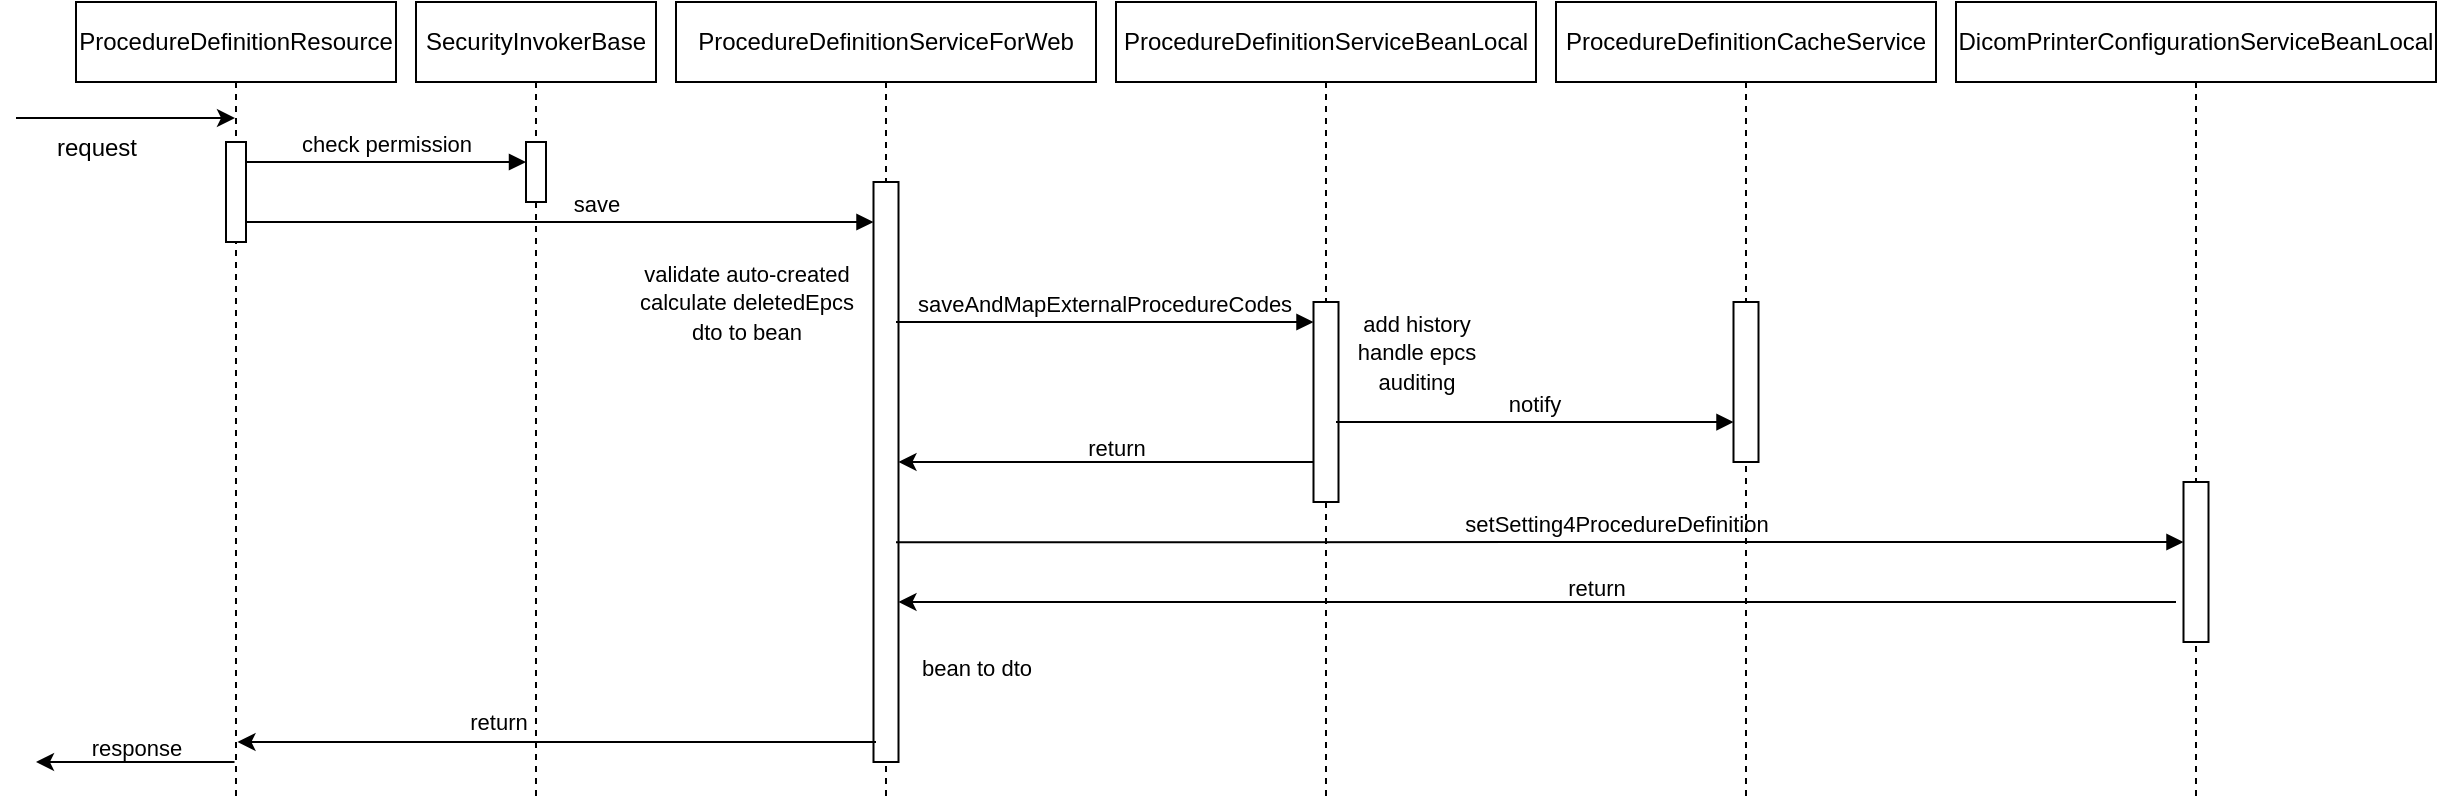 <mxfile version="24.0.2" type="github">
  <diagram name="Page-1" id="2YBvvXClWsGukQMizWep">
    <mxGraphModel dx="1434" dy="746" grid="1" gridSize="10" guides="1" tooltips="1" connect="1" arrows="1" fold="1" page="1" pageScale="1" pageWidth="850" pageHeight="1100" math="0" shadow="0">
      <root>
        <mxCell id="0" />
        <mxCell id="1" parent="0" />
        <mxCell id="aM9ryv3xv72pqoxQDRHE-1" value="ProcedureDefinitionResource" style="shape=umlLifeline;perimeter=lifelinePerimeter;whiteSpace=wrap;html=1;container=0;dropTarget=0;collapsible=0;recursiveResize=0;outlineConnect=0;portConstraint=eastwest;newEdgeStyle={&quot;edgeStyle&quot;:&quot;elbowEdgeStyle&quot;,&quot;elbow&quot;:&quot;vertical&quot;,&quot;curved&quot;:0,&quot;rounded&quot;:0};labelBackgroundColor=none;" parent="1" vertex="1">
          <mxGeometry x="70" y="40" width="160" height="400" as="geometry" />
        </mxCell>
        <mxCell id="rU2qVYTwLn9NQLsQRafG-12" value="" style="html=1;points=[];perimeter=orthogonalPerimeter;outlineConnect=0;targetShapes=umlLifeline;portConstraint=eastwest;newEdgeStyle={&quot;edgeStyle&quot;:&quot;elbowEdgeStyle&quot;,&quot;elbow&quot;:&quot;vertical&quot;,&quot;curved&quot;:0,&quot;rounded&quot;:0};labelBackgroundColor=none;" vertex="1" parent="aM9ryv3xv72pqoxQDRHE-1">
          <mxGeometry x="75" y="70" width="10" height="50" as="geometry" />
        </mxCell>
        <mxCell id="aM9ryv3xv72pqoxQDRHE-5" value="ProcedureDefinitionServiceForWeb" style="shape=umlLifeline;perimeter=lifelinePerimeter;whiteSpace=wrap;html=1;container=0;dropTarget=0;collapsible=0;recursiveResize=0;outlineConnect=0;portConstraint=eastwest;newEdgeStyle={&quot;edgeStyle&quot;:&quot;elbowEdgeStyle&quot;,&quot;elbow&quot;:&quot;vertical&quot;,&quot;curved&quot;:0,&quot;rounded&quot;:0};labelBackgroundColor=none;" parent="1" vertex="1">
          <mxGeometry x="370" y="40" width="210" height="400" as="geometry" />
        </mxCell>
        <mxCell id="aM9ryv3xv72pqoxQDRHE-6" value="" style="html=1;points=[];perimeter=orthogonalPerimeter;outlineConnect=0;targetShapes=umlLifeline;portConstraint=eastwest;newEdgeStyle={&quot;edgeStyle&quot;:&quot;elbowEdgeStyle&quot;,&quot;elbow&quot;:&quot;vertical&quot;,&quot;curved&quot;:0,&quot;rounded&quot;:0};labelBackgroundColor=none;" parent="aM9ryv3xv72pqoxQDRHE-5" vertex="1">
          <mxGeometry x="98.75" y="90" width="12.5" height="290" as="geometry" />
        </mxCell>
        <mxCell id="aM9ryv3xv72pqoxQDRHE-7" value="save" style="html=1;verticalAlign=bottom;endArrow=block;edgeStyle=elbowEdgeStyle;elbow=horizontal;curved=0;rounded=0;labelBackgroundColor=none;fontColor=default;" parent="1" target="aM9ryv3xv72pqoxQDRHE-6" edge="1">
          <mxGeometry x="0.115" relative="1" as="geometry">
            <mxPoint x="155" y="150" as="sourcePoint" />
            <Array as="points">
              <mxPoint x="250" y="150" />
              <mxPoint x="180" y="50" />
            </Array>
            <mxPoint x="340" y="150" as="targetPoint" />
            <mxPoint as="offset" />
          </mxGeometry>
        </mxCell>
        <mxCell id="rU2qVYTwLn9NQLsQRafG-1" value="" style="endArrow=classic;html=1;rounded=0;labelBackgroundColor=none;fontColor=default;" edge="1" parent="1">
          <mxGeometry width="50" height="50" relative="1" as="geometry">
            <mxPoint x="40" y="98" as="sourcePoint" />
            <mxPoint x="149.5" y="98" as="targetPoint" />
            <Array as="points">
              <mxPoint x="80" y="98" />
            </Array>
          </mxGeometry>
        </mxCell>
        <mxCell id="rU2qVYTwLn9NQLsQRafG-2" value="request" style="text;html=1;align=center;verticalAlign=middle;resizable=0;points=[];autosize=1;strokeColor=none;fillColor=none;labelBackgroundColor=none;" vertex="1" parent="1">
          <mxGeometry x="50" y="98" width="60" height="30" as="geometry" />
        </mxCell>
        <mxCell id="rU2qVYTwLn9NQLsQRafG-4" value="SecurityInvokerBase" style="shape=umlLifeline;perimeter=lifelinePerimeter;whiteSpace=wrap;html=1;container=0;dropTarget=0;collapsible=0;recursiveResize=0;outlineConnect=0;portConstraint=eastwest;newEdgeStyle={&quot;edgeStyle&quot;:&quot;elbowEdgeStyle&quot;,&quot;elbow&quot;:&quot;vertical&quot;,&quot;curved&quot;:0,&quot;rounded&quot;:0};labelBackgroundColor=none;" vertex="1" parent="1">
          <mxGeometry x="240" y="40" width="120" height="400" as="geometry" />
        </mxCell>
        <mxCell id="rU2qVYTwLn9NQLsQRafG-5" value="" style="html=1;points=[];perimeter=orthogonalPerimeter;outlineConnect=0;targetShapes=umlLifeline;portConstraint=eastwest;newEdgeStyle={&quot;edgeStyle&quot;:&quot;elbowEdgeStyle&quot;,&quot;elbow&quot;:&quot;vertical&quot;,&quot;curved&quot;:0,&quot;rounded&quot;:0};labelBackgroundColor=none;" vertex="1" parent="rU2qVYTwLn9NQLsQRafG-4">
          <mxGeometry x="55" y="70" width="10" height="30" as="geometry" />
        </mxCell>
        <mxCell id="rU2qVYTwLn9NQLsQRafG-7" value="check permission" style="html=1;verticalAlign=bottom;endArrow=block;edgeStyle=elbowEdgeStyle;elbow=vertical;curved=0;rounded=0;labelBackgroundColor=none;fontColor=default;" edge="1" parent="1" source="rU2qVYTwLn9NQLsQRafG-12" target="rU2qVYTwLn9NQLsQRafG-5">
          <mxGeometry relative="1" as="geometry">
            <mxPoint x="160" y="120" as="sourcePoint" />
            <Array as="points">
              <mxPoint x="275" y="120" />
              <mxPoint x="205" y="20" />
            </Array>
            <mxPoint x="530" y="120" as="targetPoint" />
            <mxPoint as="offset" />
          </mxGeometry>
        </mxCell>
        <mxCell id="rU2qVYTwLn9NQLsQRafG-14" value="&lt;font style=&quot;font-size: 11px;&quot;&gt;validate auto-created&lt;br&gt;&lt;/font&gt;&lt;div&gt;&lt;font style=&quot;font-size: 11px;&quot;&gt;calculate deletedEpcs&lt;/font&gt;&lt;/div&gt;&lt;div&gt;&lt;span style=&quot;font-size: 11px;&quot;&gt;dto to bean&lt;/span&gt;&lt;/div&gt;" style="text;html=1;align=center;verticalAlign=middle;resizable=0;points=[];autosize=1;strokeColor=none;fillColor=none;" vertex="1" parent="1">
          <mxGeometry x="340" y="160" width="130" height="60" as="geometry" />
        </mxCell>
        <mxCell id="rU2qVYTwLn9NQLsQRafG-16" value="ProcedureDefinitionServiceBeanLocal" style="shape=umlLifeline;perimeter=lifelinePerimeter;whiteSpace=wrap;html=1;container=0;dropTarget=0;collapsible=0;recursiveResize=0;outlineConnect=0;portConstraint=eastwest;newEdgeStyle={&quot;edgeStyle&quot;:&quot;elbowEdgeStyle&quot;,&quot;elbow&quot;:&quot;vertical&quot;,&quot;curved&quot;:0,&quot;rounded&quot;:0};labelBackgroundColor=none;" vertex="1" parent="1">
          <mxGeometry x="590" y="40" width="210" height="400" as="geometry" />
        </mxCell>
        <mxCell id="rU2qVYTwLn9NQLsQRafG-17" value="" style="html=1;points=[];perimeter=orthogonalPerimeter;outlineConnect=0;targetShapes=umlLifeline;portConstraint=eastwest;newEdgeStyle={&quot;edgeStyle&quot;:&quot;elbowEdgeStyle&quot;,&quot;elbow&quot;:&quot;vertical&quot;,&quot;curved&quot;:0,&quot;rounded&quot;:0};labelBackgroundColor=none;" vertex="1" parent="rU2qVYTwLn9NQLsQRafG-16">
          <mxGeometry x="98.75" y="150" width="12.5" height="100" as="geometry" />
        </mxCell>
        <mxCell id="rU2qVYTwLn9NQLsQRafG-19" value="saveAndMapExternalProcedureCodes" style="html=1;verticalAlign=bottom;endArrow=block;edgeStyle=elbowEdgeStyle;elbow=vertical;curved=0;rounded=0;labelBackgroundColor=none;fontColor=default;exitX=1.038;exitY=0.833;exitDx=0;exitDy=0;exitPerimeter=0;" edge="1" parent="1" target="rU2qVYTwLn9NQLsQRafG-17">
          <mxGeometry x="-0.004" relative="1" as="geometry">
            <mxPoint x="480.0" y="199.98" as="sourcePoint" />
            <Array as="points">
              <mxPoint x="555.06" y="200" />
              <mxPoint x="635.06" y="200" />
              <mxPoint x="565.06" y="100" />
            </Array>
            <mxPoint x="683.81" y="200" as="targetPoint" />
            <mxPoint as="offset" />
          </mxGeometry>
        </mxCell>
        <mxCell id="rU2qVYTwLn9NQLsQRafG-20" value="&lt;font style=&quot;font-size: 11px;&quot;&gt;add history&lt;/font&gt;&lt;div&gt;&lt;font style=&quot;font-size: 11px;&quot;&gt;handle epcs&lt;/font&gt;&lt;/div&gt;&lt;div&gt;&lt;font style=&quot;font-size: 11px;&quot;&gt;auditing&lt;/font&gt;&lt;/div&gt;" style="text;html=1;align=center;verticalAlign=middle;resizable=0;points=[];autosize=1;strokeColor=none;fillColor=none;" vertex="1" parent="1">
          <mxGeometry x="700" y="185" width="80" height="60" as="geometry" />
        </mxCell>
        <mxCell id="rU2qVYTwLn9NQLsQRafG-23" value="ProcedureDefinitionCacheService" style="shape=umlLifeline;perimeter=lifelinePerimeter;whiteSpace=wrap;html=1;container=0;dropTarget=0;collapsible=0;recursiveResize=0;outlineConnect=0;portConstraint=eastwest;newEdgeStyle={&quot;edgeStyle&quot;:&quot;elbowEdgeStyle&quot;,&quot;elbow&quot;:&quot;vertical&quot;,&quot;curved&quot;:0,&quot;rounded&quot;:0};labelBackgroundColor=none;" vertex="1" parent="1">
          <mxGeometry x="810" y="40" width="190" height="400" as="geometry" />
        </mxCell>
        <mxCell id="rU2qVYTwLn9NQLsQRafG-24" value="" style="html=1;points=[];perimeter=orthogonalPerimeter;outlineConnect=0;targetShapes=umlLifeline;portConstraint=eastwest;newEdgeStyle={&quot;edgeStyle&quot;:&quot;elbowEdgeStyle&quot;,&quot;elbow&quot;:&quot;vertical&quot;,&quot;curved&quot;:0,&quot;rounded&quot;:0};labelBackgroundColor=none;" vertex="1" parent="rU2qVYTwLn9NQLsQRafG-23">
          <mxGeometry x="88.75" y="150" width="12.5" height="80" as="geometry" />
        </mxCell>
        <mxCell id="rU2qVYTwLn9NQLsQRafG-28" value="notify" style="html=1;verticalAlign=bottom;endArrow=block;edgeStyle=elbowEdgeStyle;elbow=vertical;curved=0;rounded=0;labelBackgroundColor=none;fontColor=default;exitX=1.038;exitY=0.833;exitDx=0;exitDy=0;exitPerimeter=0;" edge="1" parent="1" target="rU2qVYTwLn9NQLsQRafG-24">
          <mxGeometry x="-0.004" relative="1" as="geometry">
            <mxPoint x="700" y="250.0" as="sourcePoint" />
            <Array as="points">
              <mxPoint x="775.06" y="250.02" />
              <mxPoint x="855.06" y="250.02" />
              <mxPoint x="785.06" y="150.02" />
            </Array>
            <mxPoint x="890" y="250" as="targetPoint" />
            <mxPoint as="offset" />
          </mxGeometry>
        </mxCell>
        <mxCell id="rU2qVYTwLn9NQLsQRafG-29" value="" style="edgeStyle=none;orthogonalLoop=1;jettySize=auto;html=1;rounded=0;" edge="1" parent="1" source="rU2qVYTwLn9NQLsQRafG-17" target="aM9ryv3xv72pqoxQDRHE-6">
          <mxGeometry width="100" relative="1" as="geometry">
            <mxPoint x="630" y="280" as="sourcePoint" />
            <mxPoint x="490" y="270" as="targetPoint" />
            <Array as="points">
              <mxPoint x="580" y="270" />
            </Array>
          </mxGeometry>
        </mxCell>
        <mxCell id="rU2qVYTwLn9NQLsQRafG-30" value="&lt;font style=&quot;font-size: 11px;&quot;&gt;return&lt;/font&gt;" style="text;html=1;align=center;verticalAlign=middle;resizable=0;points=[];autosize=1;strokeColor=none;fillColor=none;" vertex="1" parent="1">
          <mxGeometry x="565" y="248" width="50" height="30" as="geometry" />
        </mxCell>
        <mxCell id="rU2qVYTwLn9NQLsQRafG-32" value="DicomPrinterConfigurationServiceBeanLocal" style="shape=umlLifeline;perimeter=lifelinePerimeter;whiteSpace=wrap;html=1;container=0;dropTarget=0;collapsible=0;recursiveResize=0;outlineConnect=0;portConstraint=eastwest;newEdgeStyle={&quot;edgeStyle&quot;:&quot;elbowEdgeStyle&quot;,&quot;elbow&quot;:&quot;vertical&quot;,&quot;curved&quot;:0,&quot;rounded&quot;:0};labelBackgroundColor=none;" vertex="1" parent="1">
          <mxGeometry x="1010" y="40" width="240" height="400" as="geometry" />
        </mxCell>
        <mxCell id="rU2qVYTwLn9NQLsQRafG-33" value="" style="html=1;points=[];perimeter=orthogonalPerimeter;outlineConnect=0;targetShapes=umlLifeline;portConstraint=eastwest;newEdgeStyle={&quot;edgeStyle&quot;:&quot;elbowEdgeStyle&quot;,&quot;elbow&quot;:&quot;vertical&quot;,&quot;curved&quot;:0,&quot;rounded&quot;:0};labelBackgroundColor=none;" vertex="1" parent="rU2qVYTwLn9NQLsQRafG-32">
          <mxGeometry x="113.75" y="240" width="12.5" height="80" as="geometry" />
        </mxCell>
        <mxCell id="rU2qVYTwLn9NQLsQRafG-34" value="setSetting4ProcedureDefinition" style="html=1;verticalAlign=bottom;endArrow=block;edgeStyle=elbowEdgeStyle;elbow=horizontal;curved=0;rounded=0;labelBackgroundColor=none;fontColor=default;exitX=0.9;exitY=0.864;exitDx=0;exitDy=0;exitPerimeter=0;" edge="1" parent="1">
          <mxGeometry x="0.119" relative="1" as="geometry">
            <mxPoint x="480" y="310.08" as="sourcePoint" />
            <Array as="points">
              <mxPoint x="581" y="310" />
              <mxPoint x="511" y="210" />
            </Array>
            <mxPoint x="1123.75" y="310" as="targetPoint" />
            <mxPoint as="offset" />
          </mxGeometry>
        </mxCell>
        <mxCell id="rU2qVYTwLn9NQLsQRafG-35" value="" style="edgeStyle=none;orthogonalLoop=1;jettySize=auto;html=1;rounded=0;" edge="1" parent="1" target="aM9ryv3xv72pqoxQDRHE-6">
          <mxGeometry width="100" relative="1" as="geometry">
            <mxPoint x="1120" y="340" as="sourcePoint" />
            <mxPoint x="1170" y="340" as="targetPoint" />
            <Array as="points" />
          </mxGeometry>
        </mxCell>
        <mxCell id="rU2qVYTwLn9NQLsQRafG-36" value="&lt;font style=&quot;font-size: 11px;&quot;&gt;return&lt;/font&gt;" style="text;html=1;align=center;verticalAlign=middle;resizable=0;points=[];autosize=1;strokeColor=none;fillColor=none;" vertex="1" parent="1">
          <mxGeometry x="805" y="318" width="50" height="30" as="geometry" />
        </mxCell>
        <mxCell id="rU2qVYTwLn9NQLsQRafG-37" value="" style="edgeStyle=none;orthogonalLoop=1;jettySize=auto;html=1;rounded=0;" edge="1" parent="1">
          <mxGeometry width="100" relative="1" as="geometry">
            <mxPoint x="470" y="410" as="sourcePoint" />
            <mxPoint x="150.75" y="410" as="targetPoint" />
            <Array as="points">
              <mxPoint x="310" y="410" />
            </Array>
          </mxGeometry>
        </mxCell>
        <mxCell id="rU2qVYTwLn9NQLsQRafG-38" value="return" style="edgeLabel;html=1;align=center;verticalAlign=middle;resizable=0;points=[];" vertex="1" connectable="0" parent="rU2qVYTwLn9NQLsQRafG-37">
          <mxGeometry x="0.184" y="-4" relative="1" as="geometry">
            <mxPoint y="-6" as="offset" />
          </mxGeometry>
        </mxCell>
        <mxCell id="rU2qVYTwLn9NQLsQRafG-39" value="&lt;font style=&quot;font-size: 11px;&quot;&gt;bean to dto&lt;/font&gt;" style="text;html=1;align=center;verticalAlign=middle;resizable=0;points=[];autosize=1;strokeColor=none;fillColor=none;" vertex="1" parent="1">
          <mxGeometry x="480" y="358" width="80" height="30" as="geometry" />
        </mxCell>
        <mxCell id="rU2qVYTwLn9NQLsQRafG-40" value="" style="edgeStyle=none;orthogonalLoop=1;jettySize=auto;html=1;rounded=0;" edge="1" parent="1">
          <mxGeometry width="100" relative="1" as="geometry">
            <mxPoint x="149.25" y="420" as="sourcePoint" />
            <mxPoint x="50" y="420" as="targetPoint" />
            <Array as="points" />
          </mxGeometry>
        </mxCell>
        <mxCell id="rU2qVYTwLn9NQLsQRafG-47" value="&lt;font style=&quot;font-size: 11px;&quot;&gt;response&lt;/font&gt;" style="text;html=1;align=center;verticalAlign=middle;resizable=0;points=[];autosize=1;strokeColor=none;fillColor=none;" vertex="1" parent="1">
          <mxGeometry x="65" y="398" width="70" height="30" as="geometry" />
        </mxCell>
      </root>
    </mxGraphModel>
  </diagram>
</mxfile>
